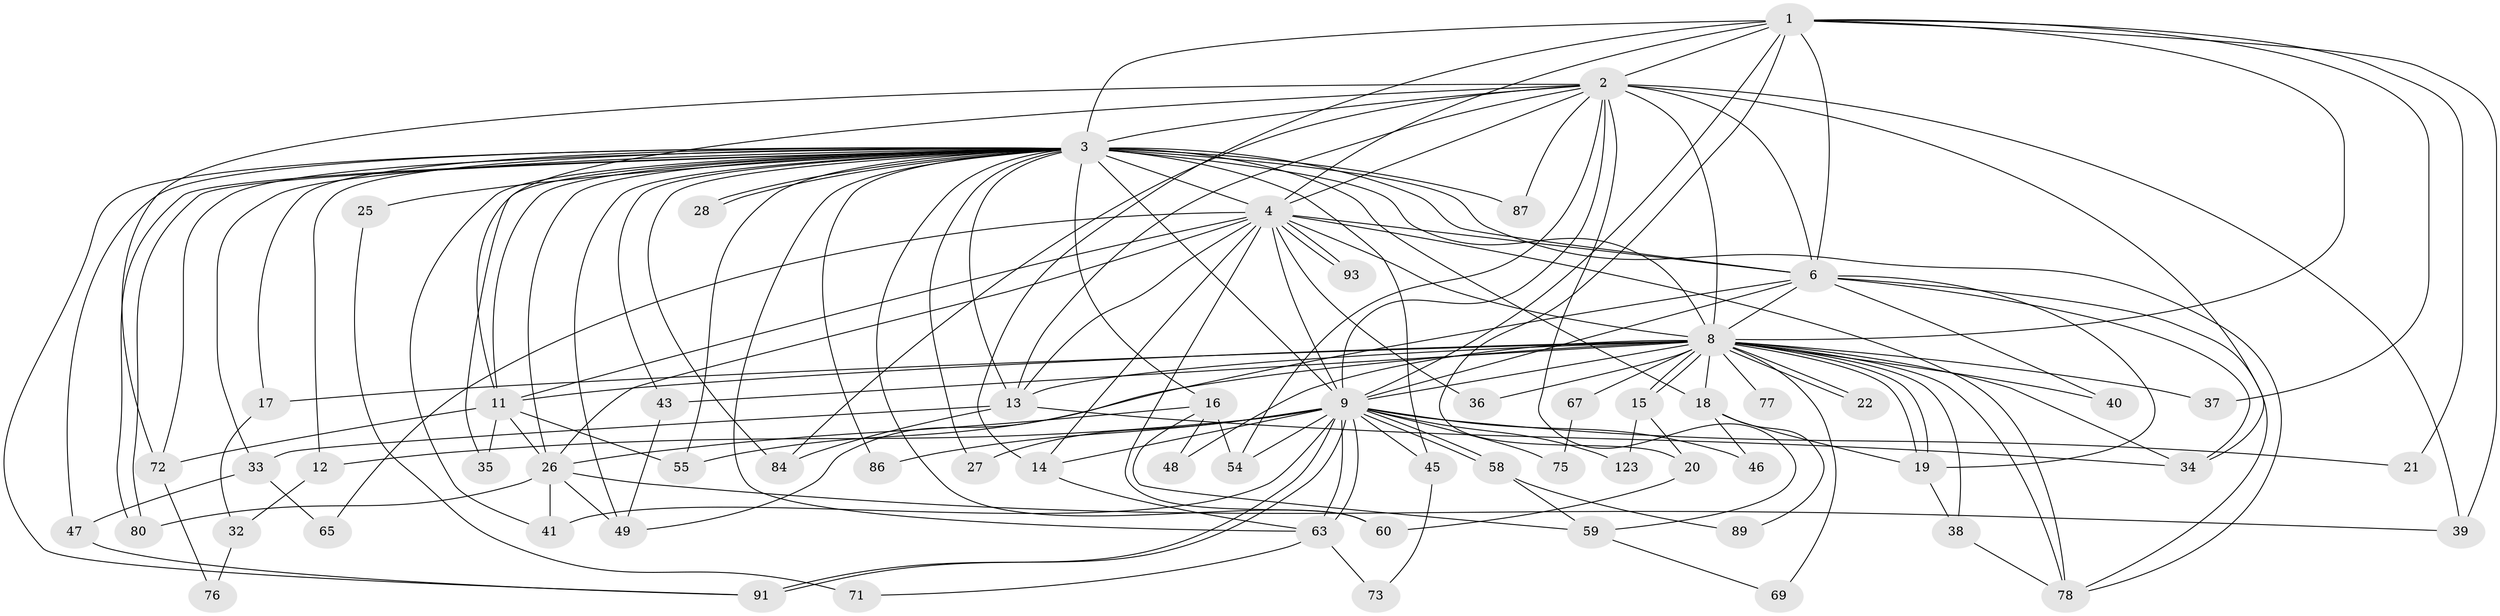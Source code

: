 // original degree distribution, {14: 0.015873015873015872, 20: 0.007936507936507936, 31: 0.007936507936507936, 21: 0.007936507936507936, 13: 0.007936507936507936, 27: 0.007936507936507936, 41: 0.007936507936507936, 29: 0.007936507936507936, 16: 0.007936507936507936, 6: 0.023809523809523808, 3: 0.2222222222222222, 7: 0.023809523809523808, 4: 0.10317460317460317, 2: 0.5079365079365079, 5: 0.03968253968253968}
// Generated by graph-tools (version 1.1) at 2025/13/03/09/25 04:13:42]
// undirected, 63 vertices, 158 edges
graph export_dot {
graph [start="1"]
  node [color=gray90,style=filled];
  1;
  2 [super="+50+68+109+107+81+5"];
  3 [super="+83+7+64+88+85+122"];
  4 [super="+70+66"];
  6 [super="+111"];
  8 [super="+98+53+110+125+94+56+10+51+79+74+103+31"];
  9 [super="+23+62+96"];
  11 [super="+30"];
  12;
  13 [super="+61"];
  14;
  15;
  16 [super="+44"];
  17;
  18 [super="+52"];
  19;
  20;
  21;
  22;
  25;
  26 [super="+113+99"];
  27;
  28;
  32;
  33;
  34 [super="+57"];
  35;
  36;
  37;
  38;
  39;
  40;
  41;
  43;
  45 [super="+120"];
  46;
  47;
  48;
  49 [super="+82"];
  54 [super="+92"];
  55;
  58;
  59;
  60 [super="+97"];
  63 [super="+100+118"];
  65;
  67;
  69;
  71;
  72 [super="+124"];
  73;
  75;
  76;
  77;
  78 [super="+105+104"];
  80;
  84;
  86;
  87;
  89;
  91 [super="+106"];
  93;
  123;
  1 -- 2 [weight=2];
  1 -- 3 [weight=2];
  1 -- 4;
  1 -- 6;
  1 -- 8 [weight=2];
  1 -- 9;
  1 -- 14;
  1 -- 20;
  1 -- 21;
  1 -- 37;
  1 -- 39;
  2 -- 3 [weight=6];
  2 -- 4 [weight=2];
  2 -- 6 [weight=2];
  2 -- 8 [weight=7];
  2 -- 9 [weight=3];
  2 -- 11;
  2 -- 13;
  2 -- 34;
  2 -- 54;
  2 -- 59;
  2 -- 84;
  2 -- 72 [weight=2];
  2 -- 39;
  2 -- 87;
  3 -- 4 [weight=3];
  3 -- 6 [weight=2];
  3 -- 8 [weight=9];
  3 -- 9 [weight=4];
  3 -- 12;
  3 -- 18;
  3 -- 25 [weight=2];
  3 -- 27;
  3 -- 28;
  3 -- 28;
  3 -- 43;
  3 -- 80;
  3 -- 80;
  3 -- 87;
  3 -- 63 [weight=2];
  3 -- 72;
  3 -- 16;
  3 -- 17 [weight=2];
  3 -- 84;
  3 -- 86;
  3 -- 26;
  3 -- 33;
  3 -- 35;
  3 -- 41;
  3 -- 45 [weight=2];
  3 -- 47;
  3 -- 55;
  3 -- 60;
  3 -- 11;
  3 -- 13;
  3 -- 91;
  3 -- 78;
  3 -- 49;
  4 -- 6;
  4 -- 8 [weight=2];
  4 -- 9 [weight=2];
  4 -- 13;
  4 -- 14;
  4 -- 36;
  4 -- 65;
  4 -- 78;
  4 -- 93;
  4 -- 93;
  4 -- 26;
  4 -- 11;
  4 -- 60;
  6 -- 8 [weight=2];
  6 -- 9;
  6 -- 40;
  6 -- 49;
  6 -- 78;
  6 -- 34;
  6 -- 19;
  8 -- 9 [weight=3];
  8 -- 11 [weight=2];
  8 -- 15;
  8 -- 15;
  8 -- 17;
  8 -- 18 [weight=3];
  8 -- 19 [weight=2];
  8 -- 19;
  8 -- 22 [weight=2];
  8 -- 22;
  8 -- 36;
  8 -- 37;
  8 -- 40;
  8 -- 43;
  8 -- 48;
  8 -- 67 [weight=2];
  8 -- 69;
  8 -- 77 [weight=2];
  8 -- 13 [weight=2];
  8 -- 55;
  8 -- 34;
  8 -- 38;
  8 -- 78;
  9 -- 12;
  9 -- 21;
  9 -- 27;
  9 -- 45;
  9 -- 46;
  9 -- 54;
  9 -- 58;
  9 -- 58;
  9 -- 63;
  9 -- 63;
  9 -- 75;
  9 -- 91;
  9 -- 91;
  9 -- 123;
  9 -- 86;
  9 -- 41;
  9 -- 14;
  11 -- 26;
  11 -- 35;
  11 -- 55;
  11 -- 72;
  12 -- 32;
  13 -- 33;
  13 -- 84;
  13 -- 34;
  14 -- 63;
  15 -- 20;
  15 -- 123;
  16 -- 48;
  16 -- 54;
  16 -- 26;
  16 -- 59;
  17 -- 32;
  18 -- 46;
  18 -- 89;
  18 -- 19;
  19 -- 38;
  20 -- 60;
  25 -- 71;
  26 -- 41;
  26 -- 49;
  26 -- 39;
  26 -- 80;
  32 -- 76;
  33 -- 47;
  33 -- 65;
  38 -- 78;
  43 -- 49;
  45 -- 73;
  47 -- 91;
  58 -- 59;
  58 -- 89;
  59 -- 69;
  63 -- 71;
  63 -- 73;
  67 -- 75;
  72 -- 76;
}
